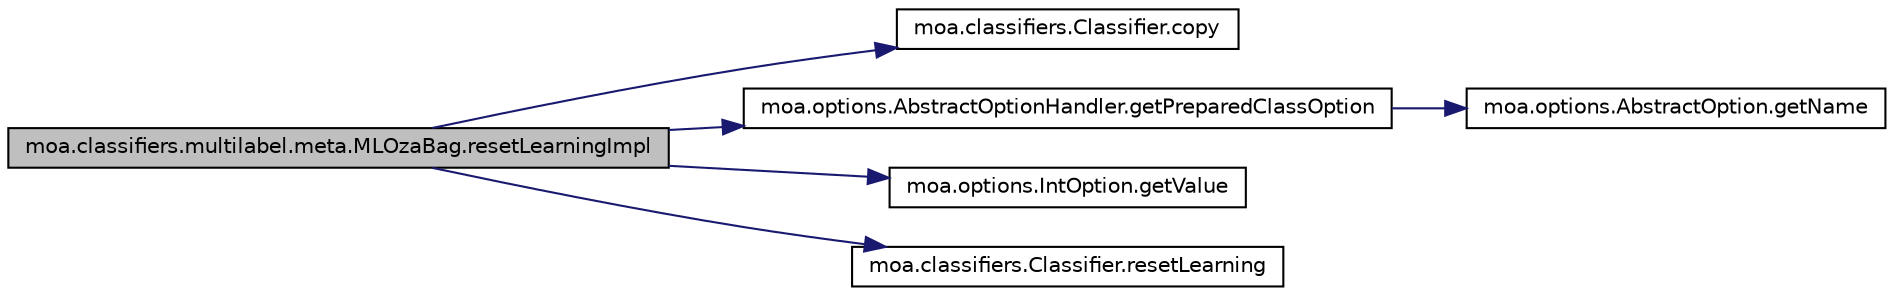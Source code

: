 digraph G
{
  edge [fontname="Helvetica",fontsize="10",labelfontname="Helvetica",labelfontsize="10"];
  node [fontname="Helvetica",fontsize="10",shape=record];
  rankdir=LR;
  Node1 [label="moa.classifiers.multilabel.meta.MLOzaBag.resetLearningImpl",height=0.2,width=0.4,color="black", fillcolor="grey75", style="filled" fontcolor="black"];
  Node1 -> Node2 [color="midnightblue",fontsize="10",style="solid",fontname="Helvetica"];
  Node2 [label="moa.classifiers.Classifier.copy",height=0.2,width=0.4,color="black", fillcolor="white", style="filled",URL="$interfacemoa_1_1classifiers_1_1Classifier.html#af50dcec23ecb34c1bd141d0d389bdb59",tooltip="Produces a copy of this classifier."];
  Node1 -> Node3 [color="midnightblue",fontsize="10",style="solid",fontname="Helvetica"];
  Node3 [label="moa.options.AbstractOptionHandler.getPreparedClassOption",height=0.2,width=0.4,color="black", fillcolor="white", style="filled",URL="$classmoa_1_1options_1_1AbstractOptionHandler.html#a2d5e872c7c6a32487013ba914c6d3fcc",tooltip="Gets a prepared option of this class."];
  Node3 -> Node4 [color="midnightblue",fontsize="10",style="solid",fontname="Helvetica"];
  Node4 [label="moa.options.AbstractOption.getName",height=0.2,width=0.4,color="black", fillcolor="white", style="filled",URL="$classmoa_1_1options_1_1AbstractOption.html#a26d25b88bb5244ed3c2ec142bd28353d",tooltip="Gets the name of this option."];
  Node1 -> Node5 [color="midnightblue",fontsize="10",style="solid",fontname="Helvetica"];
  Node5 [label="moa.options.IntOption.getValue",height=0.2,width=0.4,color="black", fillcolor="white", style="filled",URL="$classmoa_1_1options_1_1IntOption.html#affae8787274b44ab7616d46b8d6c831a"];
  Node1 -> Node6 [color="midnightblue",fontsize="10",style="solid",fontname="Helvetica"];
  Node6 [label="moa.classifiers.Classifier.resetLearning",height=0.2,width=0.4,color="black", fillcolor="white", style="filled",URL="$interfacemoa_1_1classifiers_1_1Classifier.html#a0cb1a2820196bc5e2a95b05a0b6666f0",tooltip="Resets this classifier."];
}
